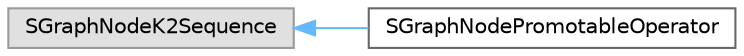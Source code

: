 digraph "Graphical Class Hierarchy"
{
 // INTERACTIVE_SVG=YES
 // LATEX_PDF_SIZE
  bgcolor="transparent";
  edge [fontname=Helvetica,fontsize=10,labelfontname=Helvetica,labelfontsize=10];
  node [fontname=Helvetica,fontsize=10,shape=box,height=0.2,width=0.4];
  rankdir="LR";
  Node0 [id="Node000000",label="SGraphNodeK2Sequence",height=0.2,width=0.4,color="grey60", fillcolor="#E0E0E0", style="filled",tooltip=" "];
  Node0 -> Node1 [id="edge5967_Node000000_Node000001",dir="back",color="steelblue1",style="solid",tooltip=" "];
  Node1 [id="Node000001",label="SGraphNodePromotableOperator",height=0.2,width=0.4,color="grey40", fillcolor="white", style="filled",URL="$d6/d82/classSGraphNodePromotableOperator.html",tooltip="A custom slate node for the promotable operator (K2Node_PromotableOperator) These nodes include commo..."];
}
